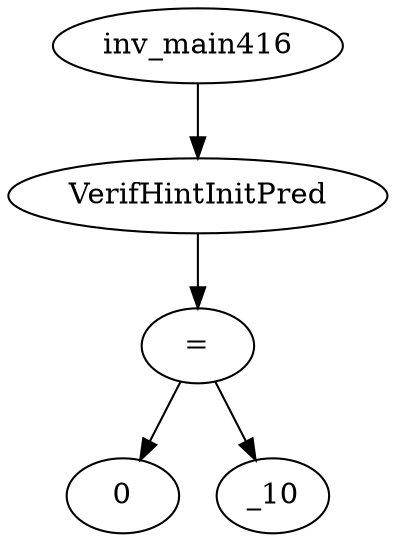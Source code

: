 digraph dag {
0 [label="inv_main416"];
1 [label="VerifHintInitPred"];
2 [label="="];
3 [label="0"];
4 [label="_10"];
0->1
1->2
2->4
2 -> 3
}
